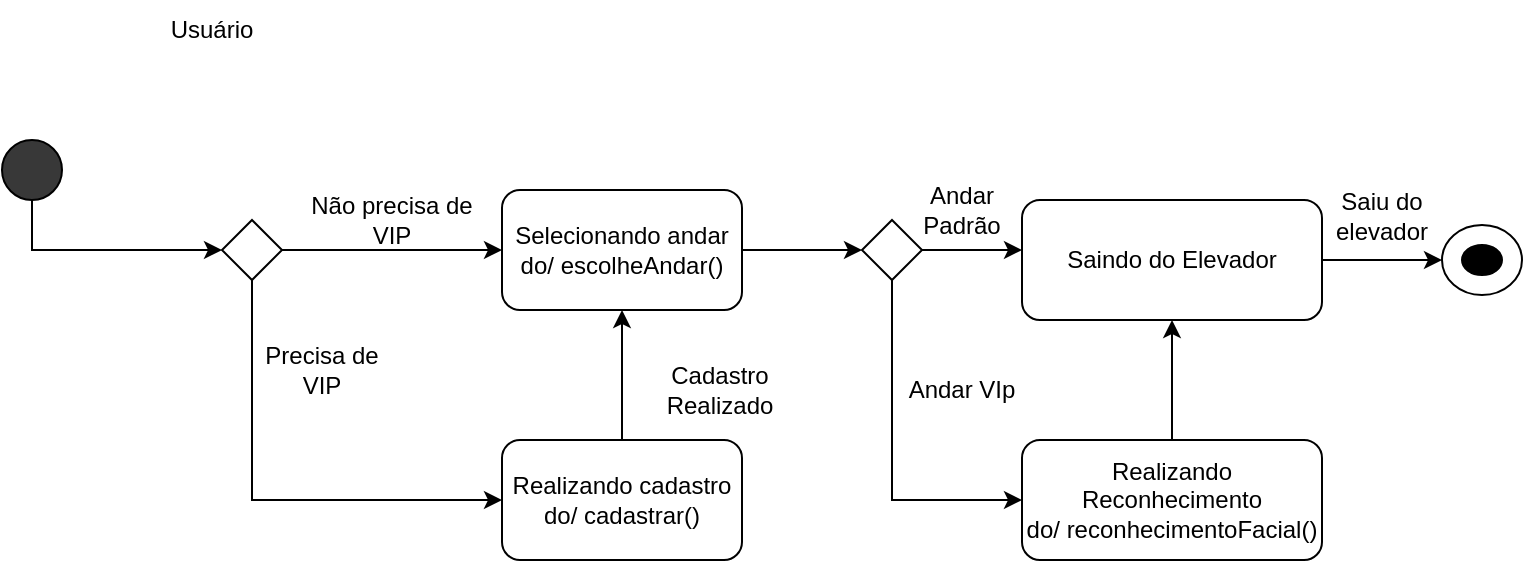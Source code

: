 <mxfile version="20.6.0" pages="9"><diagram id="8Tzz8p-cOuxVcmyAZB3M" name="Usuário"><mxGraphModel dx="827" dy="452" grid="1" gridSize="10" guides="1" tooltips="1" connect="1" arrows="1" fold="1" page="1" pageScale="1" pageWidth="827" pageHeight="1169" math="0" shadow="0"><root><mxCell id="0"/><mxCell id="1" parent="0"/><mxCell id="GUJYo0nFyR2dh_uZe1uZ-6" style="edgeStyle=orthogonalEdgeStyle;rounded=0;orthogonalLoop=1;jettySize=auto;html=1;entryX=0;entryY=0.5;entryDx=0;entryDy=0;" parent="1" source="GUJYo0nFyR2dh_uZe1uZ-2" target="GUJYo0nFyR2dh_uZe1uZ-9" edge="1"><mxGeometry relative="1" as="geometry"><mxPoint x="120" y="130" as="targetPoint"/><Array as="points"><mxPoint x="25" y="135"/></Array></mxGeometry></mxCell><mxCell id="GUJYo0nFyR2dh_uZe1uZ-2" value="" style="ellipse;whiteSpace=wrap;html=1;aspect=fixed;fillColor=#383838;" parent="1" vertex="1"><mxGeometry x="10" y="80" width="30" height="30" as="geometry"/></mxCell><mxCell id="GUJYo0nFyR2dh_uZe1uZ-8" value="Usuário" style="text;html=1;strokeColor=none;fillColor=none;align=center;verticalAlign=middle;whiteSpace=wrap;rounded=0;" parent="1" vertex="1"><mxGeometry x="85" y="10" width="60" height="30" as="geometry"/></mxCell><mxCell id="GUJYo0nFyR2dh_uZe1uZ-11" style="edgeStyle=orthogonalEdgeStyle;rounded=0;orthogonalLoop=1;jettySize=auto;html=1;entryX=0;entryY=0.5;entryDx=0;entryDy=0;" parent="1" source="GUJYo0nFyR2dh_uZe1uZ-9" target="GUJYo0nFyR2dh_uZe1uZ-12" edge="1"><mxGeometry relative="1" as="geometry"><mxPoint x="135" y="265" as="targetPoint"/><Array as="points"><mxPoint x="135" y="260"/></Array></mxGeometry></mxCell><mxCell id="GUJYo0nFyR2dh_uZe1uZ-16" style="edgeStyle=orthogonalEdgeStyle;rounded=0;orthogonalLoop=1;jettySize=auto;html=1;entryX=0;entryY=0.5;entryDx=0;entryDy=0;" parent="1" source="GUJYo0nFyR2dh_uZe1uZ-9" edge="1"><mxGeometry relative="1" as="geometry"><mxPoint x="260" y="135" as="targetPoint"/></mxGeometry></mxCell><mxCell id="GUJYo0nFyR2dh_uZe1uZ-9" value="" style="rhombus;whiteSpace=wrap;html=1;fillColor=#FFFFFF;" parent="1" vertex="1"><mxGeometry x="120" y="120" width="30" height="30" as="geometry"/></mxCell><mxCell id="GUJYo0nFyR2dh_uZe1uZ-21" style="edgeStyle=orthogonalEdgeStyle;rounded=0;orthogonalLoop=1;jettySize=auto;html=1;entryX=0.5;entryY=1;entryDx=0;entryDy=0;" parent="1" source="GUJYo0nFyR2dh_uZe1uZ-12" edge="1"><mxGeometry relative="1" as="geometry"><mxPoint x="320" y="165" as="targetPoint"/></mxGeometry></mxCell><mxCell id="GUJYo0nFyR2dh_uZe1uZ-12" value="Realizando cadastro&lt;br&gt;do/ cadastrar()" style="rounded=1;whiteSpace=wrap;html=1;fillColor=#FFFFFF;" parent="1" vertex="1"><mxGeometry x="260" y="230" width="120" height="60" as="geometry"/></mxCell><mxCell id="GUJYo0nFyR2dh_uZe1uZ-13" value="Precisa de VIP" style="text;html=1;strokeColor=none;fillColor=none;align=center;verticalAlign=middle;whiteSpace=wrap;rounded=0;" parent="1" vertex="1"><mxGeometry x="140" y="180" width="60" height="30" as="geometry"/></mxCell><mxCell id="GUJYo0nFyR2dh_uZe1uZ-18" value="Não precisa de VIP" style="text;html=1;strokeColor=none;fillColor=none;align=center;verticalAlign=middle;whiteSpace=wrap;rounded=0;" parent="1" vertex="1"><mxGeometry x="160" y="105" width="90" height="30" as="geometry"/></mxCell><mxCell id="GUJYo0nFyR2dh_uZe1uZ-23" style="edgeStyle=orthogonalEdgeStyle;rounded=0;orthogonalLoop=1;jettySize=auto;html=1;entryX=0;entryY=0.5;entryDx=0;entryDy=0;" parent="1" source="GUJYo0nFyR2dh_uZe1uZ-19" target="GUJYo0nFyR2dh_uZe1uZ-22" edge="1"><mxGeometry relative="1" as="geometry"/></mxCell><mxCell id="GUJYo0nFyR2dh_uZe1uZ-19" value="Selecionando andar&lt;br&gt;do/ escolheAndar()" style="rounded=1;whiteSpace=wrap;html=1;fillColor=#FFFFFF;" parent="1" vertex="1"><mxGeometry x="260" y="105" width="120" height="60" as="geometry"/></mxCell><mxCell id="GUJYo0nFyR2dh_uZe1uZ-26" style="edgeStyle=orthogonalEdgeStyle;rounded=0;orthogonalLoop=1;jettySize=auto;html=1;entryX=0;entryY=0.5;entryDx=0;entryDy=0;" parent="1" source="GUJYo0nFyR2dh_uZe1uZ-22" target="GUJYo0nFyR2dh_uZe1uZ-27" edge="1"><mxGeometry relative="1" as="geometry"><mxPoint x="455.0" y="245" as="targetPoint"/><Array as="points"><mxPoint x="455" y="260"/></Array></mxGeometry></mxCell><mxCell id="GUJYo0nFyR2dh_uZe1uZ-29" style="edgeStyle=orthogonalEdgeStyle;rounded=0;orthogonalLoop=1;jettySize=auto;html=1;entryX=0;entryY=0.5;entryDx=0;entryDy=0;" parent="1" source="GUJYo0nFyR2dh_uZe1uZ-22" edge="1"><mxGeometry relative="1" as="geometry"><mxPoint x="520.0" y="135" as="targetPoint"/></mxGeometry></mxCell><mxCell id="GUJYo0nFyR2dh_uZe1uZ-22" value="" style="rhombus;whiteSpace=wrap;html=1;fillColor=#FFFFFF;" parent="1" vertex="1"><mxGeometry x="440" y="120" width="30" height="30" as="geometry"/></mxCell><mxCell id="wVwr75Ka29U6zSLq70VZ-4" style="edgeStyle=orthogonalEdgeStyle;rounded=0;orthogonalLoop=1;jettySize=auto;html=1;entryX=0.5;entryY=1;entryDx=0;entryDy=0;" parent="1" source="GUJYo0nFyR2dh_uZe1uZ-27" target="wVwr75Ka29U6zSLq70VZ-3" edge="1"><mxGeometry relative="1" as="geometry"/></mxCell><mxCell id="GUJYo0nFyR2dh_uZe1uZ-27" value="Realizando Reconhecimento&lt;br&gt;do/ reconhecimentoFacial()" style="rounded=1;whiteSpace=wrap;html=1;fillColor=#FFFFFF;" parent="1" vertex="1"><mxGeometry x="520" y="230" width="150" height="60" as="geometry"/></mxCell><mxCell id="GUJYo0nFyR2dh_uZe1uZ-28" value="Andar VIp" style="text;html=1;strokeColor=none;fillColor=none;align=center;verticalAlign=middle;whiteSpace=wrap;rounded=0;" parent="1" vertex="1"><mxGeometry x="460" y="190" width="60" height="30" as="geometry"/></mxCell><mxCell id="GUJYo0nFyR2dh_uZe1uZ-30" value="Andar Padrão" style="text;html=1;strokeColor=none;fillColor=none;align=center;verticalAlign=middle;whiteSpace=wrap;rounded=0;" parent="1" vertex="1"><mxGeometry x="460" y="100" width="60" height="30" as="geometry"/></mxCell><mxCell id="GUJYo0nFyR2dh_uZe1uZ-31" value="" style="ellipse;whiteSpace=wrap;html=1;fillColor=#FFFFFF;" parent="1" vertex="1"><mxGeometry x="730" y="122.5" width="40" height="35" as="geometry"/></mxCell><mxCell id="GUJYo0nFyR2dh_uZe1uZ-33" value="" style="ellipse;whiteSpace=wrap;html=1;fillColor=#000000;strokeColor=#000000;" parent="1" vertex="1"><mxGeometry x="740" y="132.5" width="20" height="15" as="geometry"/></mxCell><mxCell id="wVwr75Ka29U6zSLq70VZ-1" value="Cadastro Realizado" style="text;html=1;strokeColor=none;fillColor=none;align=center;verticalAlign=middle;whiteSpace=wrap;rounded=0;" parent="1" vertex="1"><mxGeometry x="324" y="190" width="90" height="30" as="geometry"/></mxCell><mxCell id="wVwr75Ka29U6zSLq70VZ-5" style="edgeStyle=orthogonalEdgeStyle;rounded=0;orthogonalLoop=1;jettySize=auto;html=1;entryX=0;entryY=0.5;entryDx=0;entryDy=0;" parent="1" source="wVwr75Ka29U6zSLq70VZ-3" target="GUJYo0nFyR2dh_uZe1uZ-31" edge="1"><mxGeometry relative="1" as="geometry"/></mxCell><mxCell id="wVwr75Ka29U6zSLq70VZ-3" value="Saindo do Elevador&lt;br&gt;" style="rounded=1;whiteSpace=wrap;html=1;fillColor=#FFFFFF;" parent="1" vertex="1"><mxGeometry x="520" y="110" width="150" height="60" as="geometry"/></mxCell><mxCell id="wVwr75Ka29U6zSLq70VZ-6" value="Saiu do elevador" style="text;html=1;strokeColor=none;fillColor=none;align=center;verticalAlign=middle;whiteSpace=wrap;rounded=0;" parent="1" vertex="1"><mxGeometry x="670" y="102.5" width="60" height="30" as="geometry"/></mxCell></root></mxGraphModel></diagram><diagram id="9zm3xWvOehaPoLnF_LKb" name="Elevador"><mxGraphModel dx="827" dy="452" grid="1" gridSize="10" guides="1" tooltips="1" connect="1" arrows="1" fold="1" page="1" pageScale="1" pageWidth="827" pageHeight="1169" math="0" shadow="0"><root><mxCell id="0"/><mxCell id="1" parent="0"/><mxCell id="Xc2BTw89GbSLAWtGvOo0-1" style="edgeStyle=orthogonalEdgeStyle;rounded=0;orthogonalLoop=1;jettySize=auto;html=1;entryX=0;entryY=0.5;entryDx=0;entryDy=0;" parent="1" source="Xc2BTw89GbSLAWtGvOo0-2" target="Xc2BTw89GbSLAWtGvOo0-24" edge="1"><mxGeometry relative="1" as="geometry"><mxPoint x="155" y="135" as="targetPoint"/><Array as="points"><mxPoint x="60" y="140"/></Array></mxGeometry></mxCell><mxCell id="Xc2BTw89GbSLAWtGvOo0-2" value="" style="ellipse;whiteSpace=wrap;html=1;aspect=fixed;fillColor=#383838;" parent="1" vertex="1"><mxGeometry x="45" y="80" width="30" height="30" as="geometry"/></mxCell><mxCell id="Xc2BTw89GbSLAWtGvOo0-3" value="Elevador" style="text;html=1;strokeColor=none;fillColor=none;align=center;verticalAlign=middle;whiteSpace=wrap;rounded=0;" parent="1" vertex="1"><mxGeometry x="30" y="10" width="60" height="30" as="geometry"/></mxCell><mxCell id="ZSlF7URXIU7F0gGBzPbs-4" style="edgeStyle=orthogonalEdgeStyle;rounded=0;orthogonalLoop=1;jettySize=auto;html=1;entryX=0;entryY=0.5;entryDx=0;entryDy=0;" parent="1" source="Xc2BTw89GbSLAWtGvOo0-24" edge="1"><mxGeometry relative="1" as="geometry"><mxPoint x="290" y="140" as="targetPoint"/></mxGeometry></mxCell><mxCell id="Xc2BTw89GbSLAWtGvOo0-24" value="Elevador Parado" style="rounded=1;whiteSpace=wrap;html=1;strokeColor=#000000;fillColor=#FFFFFF;" parent="1" vertex="1"><mxGeometry x="100" y="110" width="120" height="60" as="geometry"/></mxCell><mxCell id="siTE8eS8qkaasM8Yg8Gh-13" style="edgeStyle=orthogonalEdgeStyle;rounded=0;orthogonalLoop=1;jettySize=auto;html=1;entryX=0;entryY=0.5;entryDx=0;entryDy=0;" parent="1" source="siTE8eS8qkaasM8Yg8Gh-4" target="siTE8eS8qkaasM8Yg8Gh-22" edge="1"><mxGeometry relative="1" as="geometry"><mxPoint x="650" y="140" as="targetPoint"/></mxGeometry></mxCell><mxCell id="siTE8eS8qkaasM8Yg8Gh-4" value="Exibindo Direção&lt;br&gt;do/ exibeDirecaoDeIda()" style="rounded=1;whiteSpace=wrap;html=1;strokeColor=#000000;fillColor=#FFFFFF;" parent="1" vertex="1"><mxGeometry x="480" y="110" width="140" height="60" as="geometry"/></mxCell><mxCell id="siTE8eS8qkaasM8Yg8Gh-8" value="Chamam Elevador" style="text;html=1;strokeColor=none;fillColor=none;align=center;verticalAlign=middle;whiteSpace=wrap;rounded=0;" parent="1" vertex="1"><mxGeometry x="220" y="110" width="60" height="30" as="geometry"/></mxCell><mxCell id="siTE8eS8qkaasM8Yg8Gh-19" style="edgeStyle=orthogonalEdgeStyle;rounded=0;orthogonalLoop=1;jettySize=auto;html=1;" parent="1" source="siTE8eS8qkaasM8Yg8Gh-17" edge="1"><mxGeometry relative="1" as="geometry"><mxPoint x="480" y="140" as="targetPoint"/></mxGeometry></mxCell><mxCell id="siTE8eS8qkaasM8Yg8Gh-17" value="Fechando Porta&lt;br&gt;do/ fecha()" style="rounded=1;whiteSpace=wrap;html=1;strokeColor=#000000;fillColor=#FFFFFF;" parent="1" vertex="1"><mxGeometry x="290" y="110" width="120" height="60" as="geometry"/></mxCell><mxCell id="siTE8eS8qkaasM8Yg8Gh-29" style="edgeStyle=orthogonalEdgeStyle;rounded=0;orthogonalLoop=1;jettySize=auto;html=1;entryX=0.5;entryY=0;entryDx=0;entryDy=0;" parent="1" source="siTE8eS8qkaasM8Yg8Gh-22" target="siTE8eS8qkaasM8Yg8Gh-26" edge="1"><mxGeometry relative="1" as="geometry"/></mxCell><mxCell id="siTE8eS8qkaasM8Yg8Gh-22" value="Indo ao andar&lt;br&gt;do/&amp;nbsp;sobe() do/&amp;nbsp;sobe()" style="rounded=1;whiteSpace=wrap;html=1;strokeColor=#000000;fillColor=#FFFFFF;" parent="1" vertex="1"><mxGeometry x="690" y="110" width="120" height="60" as="geometry"/></mxCell><mxCell id="siTE8eS8qkaasM8Yg8Gh-23" value="Elevador fecha as portas" style="text;html=1;strokeColor=none;fillColor=none;align=center;verticalAlign=middle;whiteSpace=wrap;rounded=0;" parent="1" vertex="1"><mxGeometry x="414" y="100" width="66" height="30" as="geometry"/></mxCell><mxCell id="siTE8eS8qkaasM8Yg8Gh-53" style="edgeStyle=orthogonalEdgeStyle;rounded=0;orthogonalLoop=1;jettySize=auto;html=1;" parent="1" source="siTE8eS8qkaasM8Yg8Gh-26" target="siTE8eS8qkaasM8Yg8Gh-52" edge="1"><mxGeometry relative="1" as="geometry"><Array as="points"><mxPoint x="750" y="360"/></Array></mxGeometry></mxCell><mxCell id="siTE8eS8qkaasM8Yg8Gh-26" value="Abrindo portas&lt;br&gt;do/&amp;nbsp;abre()" style="rounded=1;whiteSpace=wrap;html=1;strokeColor=#000000;fillColor=#FFFFFF;" parent="1" vertex="1"><mxGeometry x="690" y="230" width="120" height="60" as="geometry"/></mxCell><mxCell id="siTE8eS8qkaasM8Yg8Gh-30" value="Elevador Chega" style="text;html=1;strokeColor=none;fillColor=none;align=center;verticalAlign=middle;whiteSpace=wrap;rounded=0;" parent="1" vertex="1"><mxGeometry x="750" y="190" width="66" height="30" as="geometry"/></mxCell><mxCell id="siTE8eS8qkaasM8Yg8Gh-49" style="edgeStyle=orthogonalEdgeStyle;rounded=0;orthogonalLoop=1;jettySize=auto;html=1;" parent="1" source="siTE8eS8qkaasM8Yg8Gh-39" target="siTE8eS8qkaasM8Yg8Gh-48" edge="1"><mxGeometry relative="1" as="geometry"/></mxCell><mxCell id="siTE8eS8qkaasM8Yg8Gh-39" value="Fechando Porta&lt;br&gt;do/&amp;nbsp;fecha()" style="rounded=1;whiteSpace=wrap;html=1;strokeColor=#000000;fillColor=#FFFFFF;" parent="1" vertex="1"><mxGeometry x="210" y="330" width="120" height="60" as="geometry"/></mxCell><mxCell id="siTE8eS8qkaasM8Yg8Gh-44" value="Elevador se direciona a andar" style="text;html=1;strokeColor=none;fillColor=none;align=center;verticalAlign=middle;whiteSpace=wrap;rounded=0;" parent="1" vertex="1"><mxGeometry x="620" y="100" width="66" height="30" as="geometry"/></mxCell><mxCell id="siTE8eS8qkaasM8Yg8Gh-47" value="Recebe Andar" style="text;html=1;strokeColor=none;fillColor=none;align=center;verticalAlign=middle;whiteSpace=wrap;rounded=0;" parent="1" vertex="1"><mxGeometry x="650" y="330" width="66" height="30" as="geometry"/></mxCell><mxCell id="siTE8eS8qkaasM8Yg8Gh-67" style="edgeStyle=orthogonalEdgeStyle;rounded=0;orthogonalLoop=1;jettySize=auto;html=1;" parent="1" source="siTE8eS8qkaasM8Yg8Gh-48" target="siTE8eS8qkaasM8Yg8Gh-66" edge="1"><mxGeometry relative="1" as="geometry"/></mxCell><mxCell id="siTE8eS8qkaasM8Yg8Gh-48" value="Exibindo andar&lt;br&gt;do/&amp;nbsp;exibeAndares()" style="rounded=1;whiteSpace=wrap;html=1;strokeColor=#000000;fillColor=#FFFFFF;" parent="1" vertex="1"><mxGeometry x="20" y="330" width="120" height="60" as="geometry"/></mxCell><mxCell id="siTE8eS8qkaasM8Yg8Gh-51" value="Portas fechadas" style="text;html=1;strokeColor=none;fillColor=none;align=center;verticalAlign=middle;whiteSpace=wrap;rounded=0;" parent="1" vertex="1"><mxGeometry x="144" y="320" width="66" height="30" as="geometry"/></mxCell><mxCell id="siTE8eS8qkaasM8Yg8Gh-55" style="edgeStyle=orthogonalEdgeStyle;rounded=0;orthogonalLoop=1;jettySize=auto;html=1;" parent="1" source="siTE8eS8qkaasM8Yg8Gh-52" edge="1"><mxGeometry relative="1" as="geometry"><mxPoint x="410" y="360" as="targetPoint"/></mxGeometry></mxCell><mxCell id="siTE8eS8qkaasM8Yg8Gh-52" value="Verificando peso&lt;br&gt;do/ cargaMaxima()" style="rounded=1;whiteSpace=wrap;html=1;strokeColor=#000000;fillColor=#FFFFFF;" parent="1" vertex="1"><mxGeometry x="470" y="330" width="120" height="60" as="geometry"/></mxCell><mxCell id="siTE8eS8qkaasM8Yg8Gh-59" style="edgeStyle=orthogonalEdgeStyle;rounded=0;orthogonalLoop=1;jettySize=auto;html=1;entryX=1;entryY=0.5;entryDx=0;entryDy=0;" parent="1" source="siTE8eS8qkaasM8Yg8Gh-57" edge="1"><mxGeometry relative="1" as="geometry"><mxPoint x="330" y="360" as="targetPoint"/></mxGeometry></mxCell><mxCell id="siTE8eS8qkaasM8Yg8Gh-62" style="edgeStyle=orthogonalEdgeStyle;rounded=0;orthogonalLoop=1;jettySize=auto;html=1;entryX=0.5;entryY=1;entryDx=0;entryDy=0;" parent="1" source="siTE8eS8qkaasM8Yg8Gh-57" target="siTE8eS8qkaasM8Yg8Gh-52" edge="1"><mxGeometry relative="1" as="geometry"><mxPoint x="395" y="435" as="targetPoint"/><Array as="points"><mxPoint x="395" y="450"/><mxPoint x="530" y="450"/></Array></mxGeometry></mxCell><mxCell id="siTE8eS8qkaasM8Yg8Gh-57" value="" style="rhombus;whiteSpace=wrap;html=1;strokeColor=#000000;fillColor=#FFFFFF;" parent="1" vertex="1"><mxGeometry x="380" y="345" width="30" height="30" as="geometry"/></mxCell><mxCell id="siTE8eS8qkaasM8Yg8Gh-60" value="Peso OK" style="text;html=1;strokeColor=none;fillColor=none;align=center;verticalAlign=middle;whiteSpace=wrap;rounded=0;" parent="1" vertex="1"><mxGeometry x="330" y="320" width="66" height="30" as="geometry"/></mxCell><mxCell id="siTE8eS8qkaasM8Yg8Gh-63" value="Peso ultrapassado" style="text;html=1;strokeColor=none;fillColor=none;align=center;verticalAlign=middle;whiteSpace=wrap;rounded=0;" parent="1" vertex="1"><mxGeometry x="430" y="420" width="66" height="30" as="geometry"/></mxCell><mxCell id="siTE8eS8qkaasM8Yg8Gh-70" style="edgeStyle=orthogonalEdgeStyle;rounded=0;orthogonalLoop=1;jettySize=auto;html=1;" parent="1" source="siTE8eS8qkaasM8Yg8Gh-66" target="siTE8eS8qkaasM8Yg8Gh-69" edge="1"><mxGeometry relative="1" as="geometry"/></mxCell><mxCell id="siTE8eS8qkaasM8Yg8Gh-66" value="Movendo até andar&lt;br&gt;do/&amp;nbsp;sobe() do/&amp;nbsp;sobe()" style="rounded=1;whiteSpace=wrap;html=1;strokeColor=#000000;fillColor=#FFFFFF;" parent="1" vertex="1"><mxGeometry x="20" y="490" width="120" height="60" as="geometry"/></mxCell><mxCell id="siTE8eS8qkaasM8Yg8Gh-68" value="Andares exibidos" style="text;html=1;strokeColor=none;fillColor=none;align=center;verticalAlign=middle;whiteSpace=wrap;rounded=0;" parent="1" vertex="1"><mxGeometry x="90" y="400" width="66" height="30" as="geometry"/></mxCell><mxCell id="lQDenJ5lll55DfAAtmOO-3" style="edgeStyle=orthogonalEdgeStyle;rounded=0;orthogonalLoop=1;jettySize=auto;html=1;entryX=0;entryY=0.5;entryDx=0;entryDy=0;" parent="1" source="siTE8eS8qkaasM8Yg8Gh-69" target="lQDenJ5lll55DfAAtmOO-1" edge="1"><mxGeometry relative="1" as="geometry"/></mxCell><mxCell id="siTE8eS8qkaasM8Yg8Gh-69" value="Abrindo Porta&lt;br&gt;do/&amp;nbsp;abre()" style="rounded=1;whiteSpace=wrap;html=1;strokeColor=#000000;fillColor=#FFFFFF;" parent="1" vertex="1"><mxGeometry x="220" y="490" width="120" height="60" as="geometry"/></mxCell><mxCell id="siTE8eS8qkaasM8Yg8Gh-71" value="Chegou no andar desejado" style="text;html=1;strokeColor=none;fillColor=none;align=center;verticalAlign=middle;whiteSpace=wrap;rounded=0;" parent="1" vertex="1"><mxGeometry x="144" y="480" width="66" height="30" as="geometry"/></mxCell><mxCell id="lQDenJ5lll55DfAAtmOO-1" value="" style="ellipse;whiteSpace=wrap;html=1;fillColor=#FFFFFF;" parent="1" vertex="1"><mxGeometry x="414" y="502.5" width="40" height="35" as="geometry"/></mxCell><mxCell id="lQDenJ5lll55DfAAtmOO-2" value="" style="ellipse;whiteSpace=wrap;html=1;fillColor=#000000;strokeColor=#000000;" parent="1" vertex="1"><mxGeometry x="424" y="512.5" width="20" height="15" as="geometry"/></mxCell></root></mxGraphModel></diagram><diagram id="r8bq47dF1UnM4KqVoQq8" name="Botoeira"><mxGraphModel dx="827" dy="452" grid="1" gridSize="10" guides="1" tooltips="1" connect="1" arrows="1" fold="1" page="1" pageScale="1" pageWidth="827" pageHeight="1169" math="0" shadow="0"><root><mxCell id="0"/><mxCell id="1" parent="0"/><mxCell id="sW62L2p8nUo07nh95_Ga-1" style="edgeStyle=orthogonalEdgeStyle;rounded=0;orthogonalLoop=1;jettySize=auto;html=1;entryX=0;entryY=0.5;entryDx=0;entryDy=0;" parent="1" source="kDjMIfgEC1_milNsZdfm-1" target="i9E688-DOjgydfNg11wR-3" edge="1"><mxGeometry relative="1" as="geometry"/></mxCell><mxCell id="kDjMIfgEC1_milNsZdfm-1" value="" style="ellipse;whiteSpace=wrap;html=1;aspect=fixed;fillColor=#383838;" parent="1" vertex="1"><mxGeometry x="45" y="80" width="30" height="30" as="geometry"/></mxCell><mxCell id="sW62L2p8nUo07nh95_Ga-3" style="edgeStyle=orthogonalEdgeStyle;rounded=0;orthogonalLoop=1;jettySize=auto;html=1;" parent="1" source="i9E688-DOjgydfNg11wR-3" target="sW62L2p8nUo07nh95_Ga-2" edge="1"><mxGeometry relative="1" as="geometry"/></mxCell><mxCell id="i9E688-DOjgydfNg11wR-3" value="Botoeira desativada" style="rounded=1;whiteSpace=wrap;html=1;strokeColor=#000000;fillColor=#FFFFFF;" parent="1" vertex="1"><mxGeometry x="130" y="65" width="120" height="60" as="geometry"/></mxCell><mxCell id="R-RV7tatihKl3TXkIbDO-3" style="edgeStyle=orthogonalEdgeStyle;rounded=0;orthogonalLoop=1;jettySize=auto;html=1;" parent="1" source="sW62L2p8nUo07nh95_Ga-2" edge="1"><mxGeometry relative="1" as="geometry"><mxPoint x="540" y="95" as="targetPoint"/></mxGeometry></mxCell><mxCell id="sW62L2p8nUo07nh95_Ga-2" value="Chamando Elevador&lt;br&gt;do/ chamaElevador()" style="rounded=1;whiteSpace=wrap;html=1;strokeColor=#000000;fillColor=#FFFFFF;" parent="1" vertex="1"><mxGeometry x="330" y="65" width="120" height="60" as="geometry"/></mxCell><mxCell id="sW62L2p8nUo07nh95_Ga-4" value="Chamam elevador" style="text;html=1;strokeColor=none;fillColor=none;align=center;verticalAlign=middle;whiteSpace=wrap;rounded=0;" parent="1" vertex="1"><mxGeometry x="260" y="65" width="60" height="30" as="geometry"/></mxCell><mxCell id="R-RV7tatihKl3TXkIbDO-1" value="" style="ellipse;whiteSpace=wrap;html=1;fillColor=#FFFFFF;" parent="1" vertex="1"><mxGeometry x="540" y="77.5" width="40" height="35" as="geometry"/></mxCell><mxCell id="R-RV7tatihKl3TXkIbDO-2" value="" style="ellipse;whiteSpace=wrap;html=1;fillColor=#000000;strokeColor=#000000;" parent="1" vertex="1"><mxGeometry x="550" y="87.5" width="20" height="15" as="geometry"/></mxCell><mxCell id="R-RV7tatihKl3TXkIbDO-4" value="Elevador Chega" style="text;html=1;strokeColor=none;fillColor=none;align=center;verticalAlign=middle;whiteSpace=wrap;rounded=0;" parent="1" vertex="1"><mxGeometry x="460" y="65" width="60" height="30" as="geometry"/></mxCell></root></mxGraphModel></diagram><diagram id="cCj0Uh-qcGZNt5c8raoi" name="Logs"><mxGraphModel dx="827" dy="452" grid="1" gridSize="10" guides="1" tooltips="1" connect="1" arrows="1" fold="1" page="1" pageScale="1" pageWidth="827" pageHeight="1169" math="0" shadow="0"><root><mxCell id="0"/><mxCell id="1" parent="0"/><mxCell id="CyDovUZlFXfyh7HBHaOX-1" style="edgeStyle=orthogonalEdgeStyle;rounded=0;orthogonalLoop=1;jettySize=auto;html=1;entryX=0;entryY=0.5;entryDx=0;entryDy=0;" parent="1" source="CyDovUZlFXfyh7HBHaOX-2" target="CyDovUZlFXfyh7HBHaOX-4" edge="1"><mxGeometry relative="1" as="geometry"/></mxCell><mxCell id="CyDovUZlFXfyh7HBHaOX-2" value="" style="ellipse;whiteSpace=wrap;html=1;aspect=fixed;fillColor=#383838;" parent="1" vertex="1"><mxGeometry x="45" y="80" width="30" height="30" as="geometry"/></mxCell><mxCell id="CyDovUZlFXfyh7HBHaOX-15" style="edgeStyle=orthogonalEdgeStyle;rounded=0;orthogonalLoop=1;jettySize=auto;html=1;" parent="1" source="CyDovUZlFXfyh7HBHaOX-4" edge="1"><mxGeometry relative="1" as="geometry"><mxPoint x="290" y="95" as="targetPoint"/></mxGeometry></mxCell><mxCell id="CyDovUZlFXfyh7HBHaOX-4" value="Registrando ação&lt;br&gt;do/&amp;nbsp;registra()" style="rounded=1;whiteSpace=wrap;html=1;strokeColor=#000000;fillColor=#FFFFFF;" parent="1" vertex="1"><mxGeometry x="130" y="65" width="120" height="60" as="geometry"/></mxCell><mxCell id="CyDovUZlFXfyh7HBHaOX-13" value="Logs" style="text;html=1;strokeColor=none;fillColor=none;align=center;verticalAlign=middle;whiteSpace=wrap;rounded=0;" parent="1" vertex="1"><mxGeometry x="70" y="20" width="60" height="30" as="geometry"/></mxCell><mxCell id="NTsonC3uGXdg5HXqsr_k-3" style="edgeStyle=orthogonalEdgeStyle;rounded=0;orthogonalLoop=1;jettySize=auto;html=1;entryX=0;entryY=0.5;entryDx=0;entryDy=0;" parent="1" source="NTsonC3uGXdg5HXqsr_k-1" target="NTsonC3uGXdg5HXqsr_k-4" edge="1"><mxGeometry relative="1" as="geometry"><mxPoint x="365" y="95" as="targetPoint"/></mxGeometry></mxCell><mxCell id="NTsonC3uGXdg5HXqsr_k-6" style="edgeStyle=orthogonalEdgeStyle;rounded=0;orthogonalLoop=1;jettySize=auto;html=1;entryX=0.5;entryY=0;entryDx=0;entryDy=0;" parent="1" source="NTsonC3uGXdg5HXqsr_k-1" target="NTsonC3uGXdg5HXqsr_k-7" edge="1"><mxGeometry relative="1" as="geometry"><mxPoint x="305" y="175" as="targetPoint"/></mxGeometry></mxCell><mxCell id="NTsonC3uGXdg5HXqsr_k-1" value="" style="rhombus;whiteSpace=wrap;html=1;strokeColor=#000000;fillColor=#FFFFFF;" parent="1" vertex="1"><mxGeometry x="290" y="80" width="30" height="30" as="geometry"/></mxCell><mxCell id="NTsonC3uGXdg5HXqsr_k-12" style="edgeStyle=orthogonalEdgeStyle;rounded=0;orthogonalLoop=1;jettySize=auto;html=1;" parent="1" source="NTsonC3uGXdg5HXqsr_k-4" edge="1"><mxGeometry relative="1" as="geometry"><mxPoint x="570" y="95" as="targetPoint"/></mxGeometry></mxCell><mxCell id="NTsonC3uGXdg5HXqsr_k-4" value="Logs registrados" style="rounded=1;whiteSpace=wrap;html=1;strokeColor=#000000;fillColor=#FFFFFF;" parent="1" vertex="1"><mxGeometry x="380" y="65" width="120" height="60" as="geometry"/></mxCell><mxCell id="NTsonC3uGXdg5HXqsr_k-8" style="edgeStyle=orthogonalEdgeStyle;rounded=0;orthogonalLoop=1;jettySize=auto;html=1;entryX=0.5;entryY=1;entryDx=0;entryDy=0;" parent="1" source="NTsonC3uGXdg5HXqsr_k-7" target="CyDovUZlFXfyh7HBHaOX-4" edge="1"><mxGeometry relative="1" as="geometry"><Array as="points"><mxPoint x="190" y="210"/></Array></mxGeometry></mxCell><mxCell id="NTsonC3uGXdg5HXqsr_k-7" value="Nova tentativa" style="rounded=1;whiteSpace=wrap;html=1;strokeColor=#000000;fillColor=#FFFFFF;" parent="1" vertex="1"><mxGeometry x="245" y="180" width="120" height="60" as="geometry"/></mxCell><mxCell id="NTsonC3uGXdg5HXqsr_k-9" value="Sucesso" style="text;html=1;strokeColor=none;fillColor=none;align=center;verticalAlign=middle;whiteSpace=wrap;rounded=0;" parent="1" vertex="1"><mxGeometry x="320" y="60" width="60" height="30" as="geometry"/></mxCell><mxCell id="NTsonC3uGXdg5HXqsr_k-10" value="Erro" style="text;html=1;strokeColor=none;fillColor=none;align=center;verticalAlign=middle;whiteSpace=wrap;rounded=0;" parent="1" vertex="1"><mxGeometry x="320" y="130" width="60" height="30" as="geometry"/></mxCell><mxCell id="I_2xJs0ZgqiMMq01dTl8-1" value="" style="ellipse;whiteSpace=wrap;html=1;fillColor=#FFFFFF;" parent="1" vertex="1"><mxGeometry x="570" y="75" width="40" height="35" as="geometry"/></mxCell><mxCell id="I_2xJs0ZgqiMMq01dTl8-2" value="" style="ellipse;whiteSpace=wrap;html=1;fillColor=#000000;strokeColor=#000000;" parent="1" vertex="1"><mxGeometry x="580" y="85" width="20" height="15" as="geometry"/></mxCell></root></mxGraphModel></diagram><diagram id="Ld0L9DQUuPxtj6C-Kq0p" name="Sensor"><mxGraphModel dx="827" dy="452" grid="1" gridSize="10" guides="1" tooltips="1" connect="1" arrows="1" fold="1" page="1" pageScale="1" pageWidth="827" pageHeight="1169" math="0" shadow="0"><root><mxCell id="0"/><mxCell id="1" parent="0"/><mxCell id="Ruw3Ne5sHwWOWZzXeHZh-1" style="edgeStyle=orthogonalEdgeStyle;rounded=0;orthogonalLoop=1;jettySize=auto;html=1;entryX=0;entryY=0.5;entryDx=0;entryDy=0;" parent="1" source="Ruw3Ne5sHwWOWZzXeHZh-2" target="Ruw3Ne5sHwWOWZzXeHZh-4" edge="1"><mxGeometry relative="1" as="geometry"/></mxCell><mxCell id="Ruw3Ne5sHwWOWZzXeHZh-2" value="" style="ellipse;whiteSpace=wrap;html=1;aspect=fixed;fillColor=#383838;" parent="1" vertex="1"><mxGeometry x="45" y="80" width="30" height="30" as="geometry"/></mxCell><mxCell id="Ruw3Ne5sHwWOWZzXeHZh-3" style="edgeStyle=orthogonalEdgeStyle;rounded=0;orthogonalLoop=1;jettySize=auto;html=1;" parent="1" source="Ruw3Ne5sHwWOWZzXeHZh-4" edge="1"><mxGeometry relative="1" as="geometry"><mxPoint x="290" y="95" as="targetPoint"/></mxGeometry></mxCell><mxCell id="Ruw3Ne5sHwWOWZzXeHZh-4" value="Detectando Emergência&lt;br&gt;do/&amp;nbsp;detectaEmergência()" style="rounded=1;whiteSpace=wrap;html=1;strokeColor=#000000;fillColor=#FFFFFF;" parent="1" vertex="1"><mxGeometry x="110" y="65" width="140" height="60" as="geometry"/></mxCell><mxCell id="Ruw3Ne5sHwWOWZzXeHZh-5" value="Sensores" style="text;html=1;strokeColor=none;fillColor=none;align=center;verticalAlign=middle;whiteSpace=wrap;rounded=0;" parent="1" vertex="1"><mxGeometry x="70" y="20" width="60" height="30" as="geometry"/></mxCell><mxCell id="Ruw3Ne5sHwWOWZzXeHZh-6" style="edgeStyle=orthogonalEdgeStyle;rounded=0;orthogonalLoop=1;jettySize=auto;html=1;entryX=0;entryY=0.5;entryDx=0;entryDy=0;" parent="1" source="Ruw3Ne5sHwWOWZzXeHZh-8" target="Ruw3Ne5sHwWOWZzXeHZh-10" edge="1"><mxGeometry relative="1" as="geometry"><mxPoint x="365" y="95" as="targetPoint"/></mxGeometry></mxCell><mxCell id="Ruw3Ne5sHwWOWZzXeHZh-18" style="edgeStyle=orthogonalEdgeStyle;rounded=0;orthogonalLoop=1;jettySize=auto;html=1;entryX=0;entryY=0.5;entryDx=0;entryDy=0;" parent="1" source="Ruw3Ne5sHwWOWZzXeHZh-8" target="Ruw3Ne5sHwWOWZzXeHZh-19" edge="1"><mxGeometry relative="1" as="geometry"><mxPoint x="305" y="205" as="targetPoint"/><Array as="points"><mxPoint x="305" y="220"/></Array></mxGeometry></mxCell><mxCell id="Ruw3Ne5sHwWOWZzXeHZh-8" value="" style="rhombus;whiteSpace=wrap;html=1;strokeColor=#000000;fillColor=#FFFFFF;" parent="1" vertex="1"><mxGeometry x="290" y="80" width="30" height="30" as="geometry"/></mxCell><mxCell id="Ruw3Ne5sHwWOWZzXeHZh-9" style="edgeStyle=orthogonalEdgeStyle;rounded=0;orthogonalLoop=1;jettySize=auto;html=1;entryX=0;entryY=0.5;entryDx=0;entryDy=0;" parent="1" source="Ruw3Ne5sHwWOWZzXeHZh-10" target="Ruw3Ne5sHwWOWZzXeHZh-15" edge="1"><mxGeometry relative="1" as="geometry"><mxPoint x="570" y="95" as="targetPoint"/></mxGeometry></mxCell><mxCell id="Ruw3Ne5sHwWOWZzXeHZh-10" value="Ativando situação de Incêndio&lt;br&gt;do/&amp;nbsp;ativaEmergenciaIncendio()" style="rounded=1;whiteSpace=wrap;html=1;strokeColor=#000000;fillColor=#FFFFFF;" parent="1" vertex="1"><mxGeometry x="380" y="65" width="170" height="60" as="geometry"/></mxCell><mxCell id="Ruw3Ne5sHwWOWZzXeHZh-13" value="Incêndio" style="text;html=1;strokeColor=none;fillColor=none;align=center;verticalAlign=middle;whiteSpace=wrap;rounded=0;" parent="1" vertex="1"><mxGeometry x="320" y="60" width="60" height="30" as="geometry"/></mxCell><mxCell id="Ruw3Ne5sHwWOWZzXeHZh-15" value="" style="ellipse;whiteSpace=wrap;html=1;fillColor=#FFFFFF;" parent="1" vertex="1"><mxGeometry x="620" y="77" width="40" height="35" as="geometry"/></mxCell><mxCell id="Ruw3Ne5sHwWOWZzXeHZh-16" value="" style="ellipse;whiteSpace=wrap;html=1;fillColor=#000000;strokeColor=#000000;" parent="1" vertex="1"><mxGeometry x="630" y="87" width="20" height="15" as="geometry"/></mxCell><mxCell id="Ruw3Ne5sHwWOWZzXeHZh-21" style="edgeStyle=orthogonalEdgeStyle;rounded=0;orthogonalLoop=1;jettySize=auto;html=1;entryX=0.5;entryY=1;entryDx=0;entryDy=0;" parent="1" source="Ruw3Ne5sHwWOWZzXeHZh-19" target="Ruw3Ne5sHwWOWZzXeHZh-15" edge="1"><mxGeometry relative="1" as="geometry"/></mxCell><mxCell id="Ruw3Ne5sHwWOWZzXeHZh-19" value="Ativando situação de Emergência&lt;br&gt;ativaEmergencia()" style="rounded=1;whiteSpace=wrap;html=1;strokeColor=#000000;fillColor=#FFFFFF;" parent="1" vertex="1"><mxGeometry x="400" y="190" width="150" height="60" as="geometry"/></mxCell><mxCell id="Ruw3Ne5sHwWOWZzXeHZh-20" value="Outra emergência" style="text;html=1;strokeColor=none;fillColor=none;align=center;verticalAlign=middle;whiteSpace=wrap;rounded=0;" parent="1" vertex="1"><mxGeometry x="310" y="150" width="60" height="30" as="geometry"/></mxCell><mxCell id="LWqA_g4SsCCuuGiJpfTT-1" value="Ativado Emergência" style="text;html=1;strokeColor=none;fillColor=none;align=center;verticalAlign=middle;whiteSpace=wrap;rounded=0;" parent="1" vertex="1"><mxGeometry x="550" y="50" width="70" height="37" as="geometry"/></mxCell><mxCell id="LWqA_g4SsCCuuGiJpfTT-2" value="Ativado Emergência" style="text;html=1;strokeColor=none;fillColor=none;align=center;verticalAlign=middle;whiteSpace=wrap;rounded=0;" parent="1" vertex="1"><mxGeometry x="550" y="180" width="70" height="37" as="geometry"/></mxCell></root></mxGraphModel></diagram><diagram name="Sala de comando" id="5DD5FspBIgJKzf6LwjD5"><mxGraphModel dx="827" dy="452" grid="1" gridSize="10" guides="1" tooltips="1" connect="1" arrows="1" fold="1" page="1" pageScale="1" pageWidth="1169" pageHeight="827" math="0" shadow="0"><root><mxCell id="lefEPGpsGci-Zm5HoUCG-0"/><mxCell id="lefEPGpsGci-Zm5HoUCG-1" parent="lefEPGpsGci-Zm5HoUCG-0"/><mxCell id="IagNQm6VPwk2L6kmFrlk-2" style="edgeStyle=orthogonalEdgeStyle;rounded=0;orthogonalLoop=1;jettySize=auto;html=1;entryX=0;entryY=0.5;entryDx=0;entryDy=0;" parent="lefEPGpsGci-Zm5HoUCG-1" source="lefEPGpsGci-Zm5HoUCG-3" target="IagNQm6VPwk2L6kmFrlk-0" edge="1"><mxGeometry relative="1" as="geometry"><Array as="points"><mxPoint x="100" y="160"/></Array></mxGeometry></mxCell><mxCell id="lefEPGpsGci-Zm5HoUCG-3" value="" style="ellipse;whiteSpace=wrap;html=1;fillColor=#000000;" parent="lefEPGpsGci-Zm5HoUCG-1" vertex="1"><mxGeometry x="80" y="80" width="40" height="40" as="geometry"/></mxCell><mxCell id="O1kw4Dk6PH3Dejs2kkpq-5" style="edgeStyle=orthogonalEdgeStyle;rounded=0;orthogonalLoop=1;jettySize=auto;html=1;entryX=0;entryY=0.5;entryDx=0;entryDy=0;" parent="lefEPGpsGci-Zm5HoUCG-1" source="lefEPGpsGci-Zm5HoUCG-5" target="O1kw4Dk6PH3Dejs2kkpq-8" edge="1"><mxGeometry relative="1" as="geometry"><mxPoint x="640" y="210" as="targetPoint"/><Array as="points"><mxPoint x="580" y="160"/><mxPoint x="580" y="219"/></Array></mxGeometry></mxCell><mxCell id="lefEPGpsGci-Zm5HoUCG-5" value="&lt;b&gt;Gerenciando usuários&lt;/b&gt;&lt;br&gt;do/ gerenciaPermissao(elevador)" style="rounded=1;whiteSpace=wrap;html=1;fillColor=#FFFFFF;" parent="lefEPGpsGci-Zm5HoUCG-1" vertex="1"><mxGeometry x="330" y="120" width="200" height="80" as="geometry"/></mxCell><mxCell id="IagNQm6VPwk2L6kmFrlk-3" style="edgeStyle=orthogonalEdgeStyle;rounded=0;orthogonalLoop=1;jettySize=auto;html=1;" parent="lefEPGpsGci-Zm5HoUCG-1" source="IagNQm6VPwk2L6kmFrlk-0" target="lefEPGpsGci-Zm5HoUCG-5" edge="1"><mxGeometry relative="1" as="geometry"/></mxCell><mxCell id="IagNQm6VPwk2L6kmFrlk-7" style="edgeStyle=orthogonalEdgeStyle;rounded=0;orthogonalLoop=1;jettySize=auto;html=1;entryX=0;entryY=0.5;entryDx=0;entryDy=0;" parent="lefEPGpsGci-Zm5HoUCG-1" source="IagNQm6VPwk2L6kmFrlk-0" target="IagNQm6VPwk2L6kmFrlk-4" edge="1"><mxGeometry relative="1" as="geometry"><Array as="points"><mxPoint x="180" y="280"/></Array></mxGeometry></mxCell><mxCell id="IagNQm6VPwk2L6kmFrlk-0" value="" style="rhombus;whiteSpace=wrap;html=1;fillColor=#FFFFFF;" parent="lefEPGpsGci-Zm5HoUCG-1" vertex="1"><mxGeometry x="160" y="140" width="40" height="40" as="geometry"/></mxCell><mxCell id="O1kw4Dk6PH3Dejs2kkpq-7" style="edgeStyle=orthogonalEdgeStyle;rounded=0;orthogonalLoop=1;jettySize=auto;html=1;entryX=0;entryY=0.5;entryDx=0;entryDy=0;" parent="lefEPGpsGci-Zm5HoUCG-1" source="IagNQm6VPwk2L6kmFrlk-4" target="O1kw4Dk6PH3Dejs2kkpq-8" edge="1"><mxGeometry relative="1" as="geometry"><mxPoint x="640" y="240" as="targetPoint"/><Array as="points"><mxPoint x="580" y="280"/><mxPoint x="580" y="218"/></Array></mxGeometry></mxCell><mxCell id="IagNQm6VPwk2L6kmFrlk-4" value="&lt;b&gt;Reconhecendo Passageiro&lt;/b&gt;&lt;br&gt;do/ reconhecimentoFacial()" style="rounded=1;whiteSpace=wrap;html=1;fillColor=#FFFFFF;" parent="lefEPGpsGci-Zm5HoUCG-1" vertex="1"><mxGeometry x="330" y="240" width="200" height="80" as="geometry"/></mxCell><mxCell id="IagNQm6VPwk2L6kmFrlk-10" value="Recebe ação de gerenciar permissões" style="text;html=1;strokeColor=none;fillColor=none;align=center;verticalAlign=middle;whiteSpace=wrap;rounded=0;strokeWidth=1;" parent="lefEPGpsGci-Zm5HoUCG-1" vertex="1"><mxGeometry x="210" y="120" width="100" height="30" as="geometry"/></mxCell><mxCell id="IagNQm6VPwk2L6kmFrlk-11" value="Recebe ação de reconhecimento facial" style="text;html=1;strokeColor=none;fillColor=none;align=center;verticalAlign=middle;whiteSpace=wrap;rounded=0;strokeWidth=1;" parent="lefEPGpsGci-Zm5HoUCG-1" vertex="1"><mxGeometry x="210" y="240" width="100" height="30" as="geometry"/></mxCell><mxCell id="IjoOuOLk-zSe1btpv6aT-12" style="edgeStyle=orthogonalEdgeStyle;rounded=0;orthogonalLoop=1;jettySize=auto;html=1;entryX=0.5;entryY=0;entryDx=0;entryDy=0;" parent="lefEPGpsGci-Zm5HoUCG-1" source="IagNQm6VPwk2L6kmFrlk-16" target="O1kw4Dk6PH3Dejs2kkpq-0" edge="1"><mxGeometry relative="1" as="geometry"><mxPoint x="1060" y="180" as="targetPoint"/></mxGeometry></mxCell><mxCell id="IagNQm6VPwk2L6kmFrlk-16" value="&lt;b&gt;Solicitação atendida&lt;br&gt;&lt;br&gt;&lt;/b&gt;" style="rounded=1;whiteSpace=wrap;html=1;fillColor=#FFFFFF;" parent="lefEPGpsGci-Zm5HoUCG-1" vertex="1"><mxGeometry x="760" y="120" width="200" height="80" as="geometry"/></mxCell><mxCell id="IjoOuOLk-zSe1btpv6aT-13" style="edgeStyle=orthogonalEdgeStyle;rounded=0;orthogonalLoop=1;jettySize=auto;html=1;entryX=0.5;entryY=1;entryDx=0;entryDy=0;" parent="lefEPGpsGci-Zm5HoUCG-1" source="IjoOuOLk-zSe1btpv6aT-11" edge="1"><mxGeometry relative="1" as="geometry"><mxPoint x="1060" y="240" as="targetPoint"/></mxGeometry></mxCell><mxCell id="IjoOuOLk-zSe1btpv6aT-11" value="&lt;b&gt;Solicitação não atendida&lt;br&gt;&lt;br&gt;&lt;/b&gt;" style="rounded=1;whiteSpace=wrap;html=1;fillColor=#FFFFFF;" parent="lefEPGpsGci-Zm5HoUCG-1" vertex="1"><mxGeometry x="760" y="250" width="200" height="80" as="geometry"/></mxCell><mxCell id="7NH5EMu9eptv22WpObqn-0" style="edgeStyle=orthogonalEdgeStyle;rounded=0;orthogonalLoop=1;jettySize=auto;html=1;" parent="lefEPGpsGci-Zm5HoUCG-1" target="IagNQm6VPwk2L6kmFrlk-16" edge="1"><mxGeometry relative="1" as="geometry"><Array as="points"><mxPoint x="660" y="160"/></Array><mxPoint x="660" y="200" as="sourcePoint"/></mxGeometry></mxCell><mxCell id="7NH5EMu9eptv22WpObqn-1" style="edgeStyle=orthogonalEdgeStyle;rounded=0;orthogonalLoop=1;jettySize=auto;html=1;entryX=0;entryY=0.5;entryDx=0;entryDy=0;" parent="lefEPGpsGci-Zm5HoUCG-1" target="IjoOuOLk-zSe1btpv6aT-11" edge="1"><mxGeometry relative="1" as="geometry"><Array as="points"><mxPoint x="660" y="290"/></Array><mxPoint x="660" y="240" as="sourcePoint"/></mxGeometry></mxCell><mxCell id="7NH5EMu9eptv22WpObqn-6" value="Sucesso" style="text;html=1;strokeColor=none;fillColor=none;align=center;verticalAlign=middle;whiteSpace=wrap;rounded=0;strokeWidth=1;" parent="lefEPGpsGci-Zm5HoUCG-1" vertex="1"><mxGeometry x="660" y="130" width="100" height="30" as="geometry"/></mxCell><mxCell id="7NH5EMu9eptv22WpObqn-7" value="Erro" style="text;html=1;strokeColor=none;fillColor=none;align=center;verticalAlign=middle;whiteSpace=wrap;rounded=0;strokeWidth=1;" parent="lefEPGpsGci-Zm5HoUCG-1" vertex="1"><mxGeometry x="660" y="260" width="100" height="30" as="geometry"/></mxCell><mxCell id="O1kw4Dk6PH3Dejs2kkpq-0" value="" style="ellipse;whiteSpace=wrap;html=1;fillColor=#FFFFFF;" parent="lefEPGpsGci-Zm5HoUCG-1" vertex="1"><mxGeometry x="1040" y="205" width="40" height="35" as="geometry"/></mxCell><mxCell id="O1kw4Dk6PH3Dejs2kkpq-1" value="" style="ellipse;whiteSpace=wrap;html=1;fillColor=#000000;strokeColor=#000000;" parent="lefEPGpsGci-Zm5HoUCG-1" vertex="1"><mxGeometry x="1050" y="215" width="20" height="15" as="geometry"/></mxCell><mxCell id="O1kw4Dk6PH3Dejs2kkpq-8" value="" style="rhombus;whiteSpace=wrap;html=1;fillColor=#FFFFFF;" parent="lefEPGpsGci-Zm5HoUCG-1" vertex="1"><mxGeometry x="640" y="200" width="40" height="37" as="geometry"/></mxCell></root></mxGraphModel></diagram><diagram id="yyzCm9aWoj8opRFl8QHy" name="Usuário Controlador"><mxGraphModel dx="827" dy="452" grid="1" gridSize="10" guides="1" tooltips="1" connect="1" arrows="1" fold="1" page="1" pageScale="1" pageWidth="827" pageHeight="1169" math="0" shadow="0"><root><mxCell id="0"/><mxCell id="1" parent="0"/><mxCell id="5SGrmW56aQZg18MJUijS-1" style="edgeStyle=orthogonalEdgeStyle;rounded=0;orthogonalLoop=1;jettySize=auto;html=1;entryX=0;entryY=0.5;entryDx=0;entryDy=0;" parent="1" source="5SGrmW56aQZg18MJUijS-2" target="nRG59hTPBmeRIxdfwuup-1" edge="1"><mxGeometry relative="1" as="geometry"><Array as="points"><mxPoint x="90" y="120"/></Array><mxPoint x="150" y="120" as="targetPoint"/></mxGeometry></mxCell><mxCell id="5SGrmW56aQZg18MJUijS-2" value="" style="ellipse;whiteSpace=wrap;html=1;fillColor=#000000;" parent="1" vertex="1"><mxGeometry x="70" y="40" width="40" height="40" as="geometry"/></mxCell><mxCell id="7PwU7XdY-piT61wPC1xG-3" style="edgeStyle=orthogonalEdgeStyle;rounded=0;orthogonalLoop=1;jettySize=auto;html=1;" parent="1" source="nRG59hTPBmeRIxdfwuup-1" edge="1"><mxGeometry relative="1" as="geometry"><mxPoint x="340" y="120" as="targetPoint"/></mxGeometry></mxCell><mxCell id="nRG59hTPBmeRIxdfwuup-1" value="Realizando login&lt;br&gt;do/ login()" style="rounded=1;whiteSpace=wrap;html=1;" parent="1" vertex="1"><mxGeometry x="160" y="90" width="120" height="60" as="geometry"/></mxCell><mxCell id="7PwU7XdY-piT61wPC1xG-1" value="Usuário controlador" style="text;html=1;strokeColor=none;fillColor=none;align=center;verticalAlign=middle;whiteSpace=wrap;rounded=0;" parent="1" vertex="1"><mxGeometry x="30" width="140" height="25" as="geometry"/></mxCell><mxCell id="7PwU7XdY-piT61wPC1xG-10" style="edgeStyle=orthogonalEdgeStyle;rounded=0;orthogonalLoop=1;jettySize=auto;html=1;entryX=0.5;entryY=1;entryDx=0;entryDy=0;" parent="1" source="7PwU7XdY-piT61wPC1xG-4" target="nRG59hTPBmeRIxdfwuup-1" edge="1"><mxGeometry relative="1" as="geometry"><Array as="points"><mxPoint x="360" y="220"/><mxPoint x="220" y="220"/></Array></mxGeometry></mxCell><mxCell id="7PwU7XdY-piT61wPC1xG-14" style="edgeStyle=orthogonalEdgeStyle;rounded=0;orthogonalLoop=1;jettySize=auto;html=1;" parent="1" source="7PwU7XdY-piT61wPC1xG-4" edge="1"><mxGeometry relative="1" as="geometry"><mxPoint x="450" y="120" as="targetPoint"/></mxGeometry></mxCell><mxCell id="7PwU7XdY-piT61wPC1xG-4" value="" style="rhombus;whiteSpace=wrap;html=1;" parent="1" vertex="1"><mxGeometry x="340" y="100" width="40" height="40" as="geometry"/></mxCell><mxCell id="7PwU7XdY-piT61wPC1xG-11" value="Login recusado" style="text;html=1;strokeColor=none;fillColor=none;align=center;verticalAlign=middle;whiteSpace=wrap;rounded=0;" parent="1" vertex="1"><mxGeometry x="260" y="190" width="60" height="30" as="geometry"/></mxCell><mxCell id="7PwU7XdY-piT61wPC1xG-12" value="Login aceito" style="text;html=1;strokeColor=none;fillColor=none;align=center;verticalAlign=middle;whiteSpace=wrap;rounded=0;" parent="1" vertex="1"><mxGeometry x="384" y="80" width="60" height="30" as="geometry"/></mxCell><mxCell id="iPIu4gMQJjuZYphmkt1Y-3" style="edgeStyle=orthogonalEdgeStyle;rounded=0;orthogonalLoop=1;jettySize=auto;html=1;" parent="1" target="iPIu4gMQJjuZYphmkt1Y-1" edge="1"><mxGeometry relative="1" as="geometry"><mxPoint x="690" y="120" as="sourcePoint"/></mxGeometry></mxCell><mxCell id="iPIu4gMQJjuZYphmkt1Y-8" style="edgeStyle=orthogonalEdgeStyle;rounded=0;orthogonalLoop=1;jettySize=auto;html=1;entryX=0;entryY=0.5;entryDx=0;entryDy=0;" parent="1" source="7PwU7XdY-piT61wPC1xG-15" target="iPIu4gMQJjuZYphmkt1Y-7" edge="1"><mxGeometry relative="1" as="geometry"/></mxCell><mxCell id="7PwU7XdY-piT61wPC1xG-15" value="Alterando acessos&lt;br&gt;do/ alteraAcessos()" style="rounded=1;whiteSpace=wrap;html=1;" parent="1" vertex="1"><mxGeometry x="450" y="90" width="120" height="60" as="geometry"/></mxCell><mxCell id="iPIu4gMQJjuZYphmkt1Y-1" value="" style="ellipse;whiteSpace=wrap;html=1;fillColor=#FFFFFF;" parent="1" vertex="1"><mxGeometry x="760" y="102.5" width="40" height="35" as="geometry"/></mxCell><mxCell id="iPIu4gMQJjuZYphmkt1Y-2" value="" style="ellipse;whiteSpace=wrap;html=1;fillColor=#000000;strokeColor=#000000;" parent="1" vertex="1"><mxGeometry x="770" y="112.5" width="20" height="15" as="geometry"/></mxCell><mxCell id="iPIu4gMQJjuZYphmkt1Y-4" value="Acessos alterados" style="text;html=1;strokeColor=none;fillColor=none;align=center;verticalAlign=middle;whiteSpace=wrap;rounded=0;" parent="1" vertex="1"><mxGeometry x="690" y="82.5" width="60" height="30" as="geometry"/></mxCell><mxCell id="iPIu4gMQJjuZYphmkt1Y-9" style="edgeStyle=orthogonalEdgeStyle;rounded=0;orthogonalLoop=1;jettySize=auto;html=1;entryX=0.5;entryY=1;entryDx=0;entryDy=0;" parent="1" source="iPIu4gMQJjuZYphmkt1Y-7" target="7PwU7XdY-piT61wPC1xG-15" edge="1"><mxGeometry relative="1" as="geometry"><Array as="points"><mxPoint x="670" y="270"/><mxPoint x="510" y="270"/></Array></mxGeometry></mxCell><mxCell id="iPIu4gMQJjuZYphmkt1Y-7" value="" style="rhombus;whiteSpace=wrap;html=1;" parent="1" vertex="1"><mxGeometry x="650" y="100" width="40" height="40" as="geometry"/></mxCell><mxCell id="iPIu4gMQJjuZYphmkt1Y-10" value="Erro ao tentar alterar acessos de usuário controlador" style="text;html=1;strokeColor=none;fillColor=none;align=center;verticalAlign=middle;whiteSpace=wrap;rounded=0;" parent="1" vertex="1"><mxGeometry x="520" y="230" width="140" height="30" as="geometry"/></mxCell></root></mxGraphModel></diagram><diagram id="a4Y2-PTFfVwg4SxlUUHT" name="Usuário Master"><mxGraphModel dx="827" dy="452" grid="1" gridSize="10" guides="1" tooltips="1" connect="1" arrows="1" fold="1" page="1" pageScale="1" pageWidth="827" pageHeight="1169" math="0" shadow="0"><root><mxCell id="0"/><mxCell id="1" parent="0"/><mxCell id="vxGc55bGtMC40N3Z7-rN-1" style="edgeStyle=orthogonalEdgeStyle;rounded=0;orthogonalLoop=1;jettySize=auto;html=1;entryX=0;entryY=0.5;entryDx=0;entryDy=0;" parent="1" source="vxGc55bGtMC40N3Z7-rN-2" target="vxGc55bGtMC40N3Z7-rN-4" edge="1"><mxGeometry relative="1" as="geometry"><Array as="points"><mxPoint x="90" y="120"/></Array><mxPoint x="150" y="120" as="targetPoint"/></mxGeometry></mxCell><mxCell id="vxGc55bGtMC40N3Z7-rN-2" value="" style="ellipse;whiteSpace=wrap;html=1;fillColor=#000000;" parent="1" vertex="1"><mxGeometry x="70" y="40" width="40" height="40" as="geometry"/></mxCell><mxCell id="vxGc55bGtMC40N3Z7-rN-3" style="edgeStyle=orthogonalEdgeStyle;rounded=0;orthogonalLoop=1;jettySize=auto;html=1;" parent="1" source="vxGc55bGtMC40N3Z7-rN-4" edge="1"><mxGeometry relative="1" as="geometry"><mxPoint x="340" y="120" as="targetPoint"/></mxGeometry></mxCell><mxCell id="vxGc55bGtMC40N3Z7-rN-4" value="Realizando login&lt;br&gt;do/ login()" style="rounded=1;whiteSpace=wrap;html=1;" parent="1" vertex="1"><mxGeometry x="160" y="90" width="120" height="60" as="geometry"/></mxCell><mxCell id="vxGc55bGtMC40N3Z7-rN-5" value="Usuário Master" style="text;html=1;strokeColor=none;fillColor=none;align=center;verticalAlign=middle;whiteSpace=wrap;rounded=0;" parent="1" vertex="1"><mxGeometry x="30" width="140" height="25" as="geometry"/></mxCell><mxCell id="vxGc55bGtMC40N3Z7-rN-6" style="edgeStyle=orthogonalEdgeStyle;rounded=0;orthogonalLoop=1;jettySize=auto;html=1;entryX=0.5;entryY=1;entryDx=0;entryDy=0;" parent="1" source="vxGc55bGtMC40N3Z7-rN-8" target="vxGc55bGtMC40N3Z7-rN-4" edge="1"><mxGeometry relative="1" as="geometry"><Array as="points"><mxPoint x="360" y="220"/><mxPoint x="220" y="220"/></Array></mxGeometry></mxCell><mxCell id="vxGc55bGtMC40N3Z7-rN-7" style="edgeStyle=orthogonalEdgeStyle;rounded=0;orthogonalLoop=1;jettySize=auto;html=1;" parent="1" source="vxGc55bGtMC40N3Z7-rN-8" edge="1"><mxGeometry relative="1" as="geometry"><mxPoint x="450" y="120" as="targetPoint"/></mxGeometry></mxCell><mxCell id="vxGc55bGtMC40N3Z7-rN-8" value="" style="rhombus;whiteSpace=wrap;html=1;" parent="1" vertex="1"><mxGeometry x="340" y="100" width="40" height="40" as="geometry"/></mxCell><mxCell id="vxGc55bGtMC40N3Z7-rN-9" value="Login recusado" style="text;html=1;strokeColor=none;fillColor=none;align=center;verticalAlign=middle;whiteSpace=wrap;rounded=0;" parent="1" vertex="1"><mxGeometry x="260" y="190" width="60" height="30" as="geometry"/></mxCell><mxCell id="vxGc55bGtMC40N3Z7-rN-10" value="Login aceito" style="text;html=1;strokeColor=none;fillColor=none;align=center;verticalAlign=middle;whiteSpace=wrap;rounded=0;" parent="1" vertex="1"><mxGeometry x="384" y="80" width="60" height="30" as="geometry"/></mxCell><mxCell id="vxGc55bGtMC40N3Z7-rN-11" style="edgeStyle=orthogonalEdgeStyle;rounded=0;orthogonalLoop=1;jettySize=auto;html=1;" parent="1" target="vxGc55bGtMC40N3Z7-rN-14" edge="1"><mxGeometry relative="1" as="geometry"><mxPoint x="690" y="120" as="sourcePoint"/></mxGeometry></mxCell><mxCell id="vxGc55bGtMC40N3Z7-rN-12" style="edgeStyle=orthogonalEdgeStyle;rounded=0;orthogonalLoop=1;jettySize=auto;html=1;entryX=0;entryY=0.5;entryDx=0;entryDy=0;" parent="1" source="vxGc55bGtMC40N3Z7-rN-13" target="vxGc55bGtMC40N3Z7-rN-18" edge="1"><mxGeometry relative="1" as="geometry"/></mxCell><mxCell id="vxGc55bGtMC40N3Z7-rN-13" value="Alterando acessos&lt;br&gt;do/ alteraAcessos()" style="rounded=1;whiteSpace=wrap;html=1;" parent="1" vertex="1"><mxGeometry x="450" y="90" width="120" height="60" as="geometry"/></mxCell><mxCell id="vxGc55bGtMC40N3Z7-rN-14" value="" style="ellipse;whiteSpace=wrap;html=1;fillColor=#FFFFFF;" parent="1" vertex="1"><mxGeometry x="760" y="102.5" width="40" height="35" as="geometry"/></mxCell><mxCell id="vxGc55bGtMC40N3Z7-rN-15" value="" style="ellipse;whiteSpace=wrap;html=1;fillColor=#000000;strokeColor=#000000;" parent="1" vertex="1"><mxGeometry x="770" y="112.5" width="20" height="15" as="geometry"/></mxCell><mxCell id="vxGc55bGtMC40N3Z7-rN-16" value="Acessos alterados" style="text;html=1;strokeColor=none;fillColor=none;align=center;verticalAlign=middle;whiteSpace=wrap;rounded=0;" parent="1" vertex="1"><mxGeometry x="690" y="82.5" width="60" height="30" as="geometry"/></mxCell><mxCell id="vxGc55bGtMC40N3Z7-rN-18" value="" style="rhombus;whiteSpace=wrap;html=1;" parent="1" vertex="1"><mxGeometry x="650" y="100" width="40" height="40" as="geometry"/></mxCell></root></mxGraphModel></diagram><diagram id="fho0wZkFunT8VdYPLzua" name="Hotel"><mxGraphModel dx="827" dy="452" grid="1" gridSize="10" guides="1" tooltips="1" connect="1" arrows="1" fold="1" page="1" pageScale="1" pageWidth="827" pageHeight="1169" math="0" shadow="0"><root><mxCell id="0"/><mxCell id="1" parent="0"/><mxCell id="G_iP69qaY25J3Za4jQrC-1" value="" style="ellipse;whiteSpace=wrap;html=1;fillColor=#000000;" parent="1" vertex="1"><mxGeometry x="70" y="40" width="40" height="40" as="geometry"/></mxCell><mxCell id="UupKqqT6MDp3fXhHxugB-1" style="edgeStyle=orthogonalEdgeStyle;rounded=0;orthogonalLoop=1;jettySize=auto;html=1;entryX=0;entryY=0.5;entryDx=0;entryDy=0;" parent="1" edge="1"><mxGeometry relative="1" as="geometry"><Array as="points"><mxPoint x="90" y="120"/></Array><mxPoint x="160" y="120" as="targetPoint"/><mxPoint x="90" y="80" as="sourcePoint"/></mxGeometry></mxCell><mxCell id="eOHPspFrit6trCvjeDpP-1" value="Somando usuários&lt;br&gt;somaQuantidade()" style="rounded=1;whiteSpace=wrap;html=1;" parent="1" vertex="1"><mxGeometry x="160" y="90" width="120" height="60" as="geometry"/></mxCell><mxCell id="-2ZTtKiTD90F30d14STY-1" value="" style="ellipse;whiteSpace=wrap;html=1;fillColor=#FFFFFF;" parent="1" vertex="1"><mxGeometry x="350" y="102.5" width="40" height="35" as="geometry"/></mxCell><mxCell id="-2ZTtKiTD90F30d14STY-2" value="" style="ellipse;whiteSpace=wrap;html=1;fillColor=#000000;strokeColor=#000000;" parent="1" vertex="1"><mxGeometry x="360" y="112.5" width="20" height="15" as="geometry"/></mxCell><mxCell id="eOHPspFrit6trCvjeDpP-3" style="edgeStyle=orthogonalEdgeStyle;rounded=0;orthogonalLoop=1;jettySize=auto;html=1;" parent="1" source="eOHPspFrit6trCvjeDpP-1" edge="1"><mxGeometry relative="1" as="geometry"><mxPoint x="354" y="120" as="targetPoint"/></mxGeometry></mxCell><mxCell id="-2ZTtKiTD90F30d14STY-3" value="Hotel" style="text;html=1;strokeColor=none;fillColor=none;align=center;verticalAlign=middle;whiteSpace=wrap;rounded=0;" parent="1" vertex="1"><mxGeometry x="140" width="60" height="30" as="geometry"/></mxCell></root></mxGraphModel></diagram></mxfile>